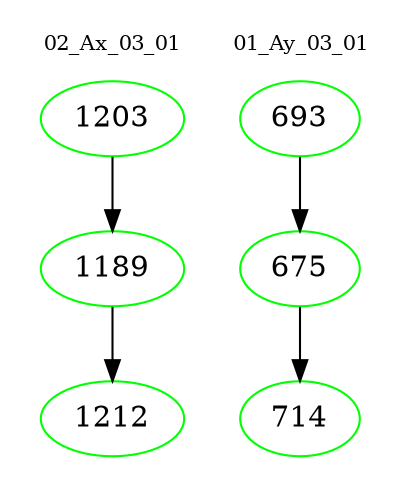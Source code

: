 digraph{
subgraph cluster_0 {
color = white
label = "02_Ax_03_01";
fontsize=10;
T0_1203 [label="1203", color="green"]
T0_1203 -> T0_1189 [color="black"]
T0_1189 [label="1189", color="green"]
T0_1189 -> T0_1212 [color="black"]
T0_1212 [label="1212", color="green"]
}
subgraph cluster_1 {
color = white
label = "01_Ay_03_01";
fontsize=10;
T1_693 [label="693", color="green"]
T1_693 -> T1_675 [color="black"]
T1_675 [label="675", color="green"]
T1_675 -> T1_714 [color="black"]
T1_714 [label="714", color="green"]
}
}

